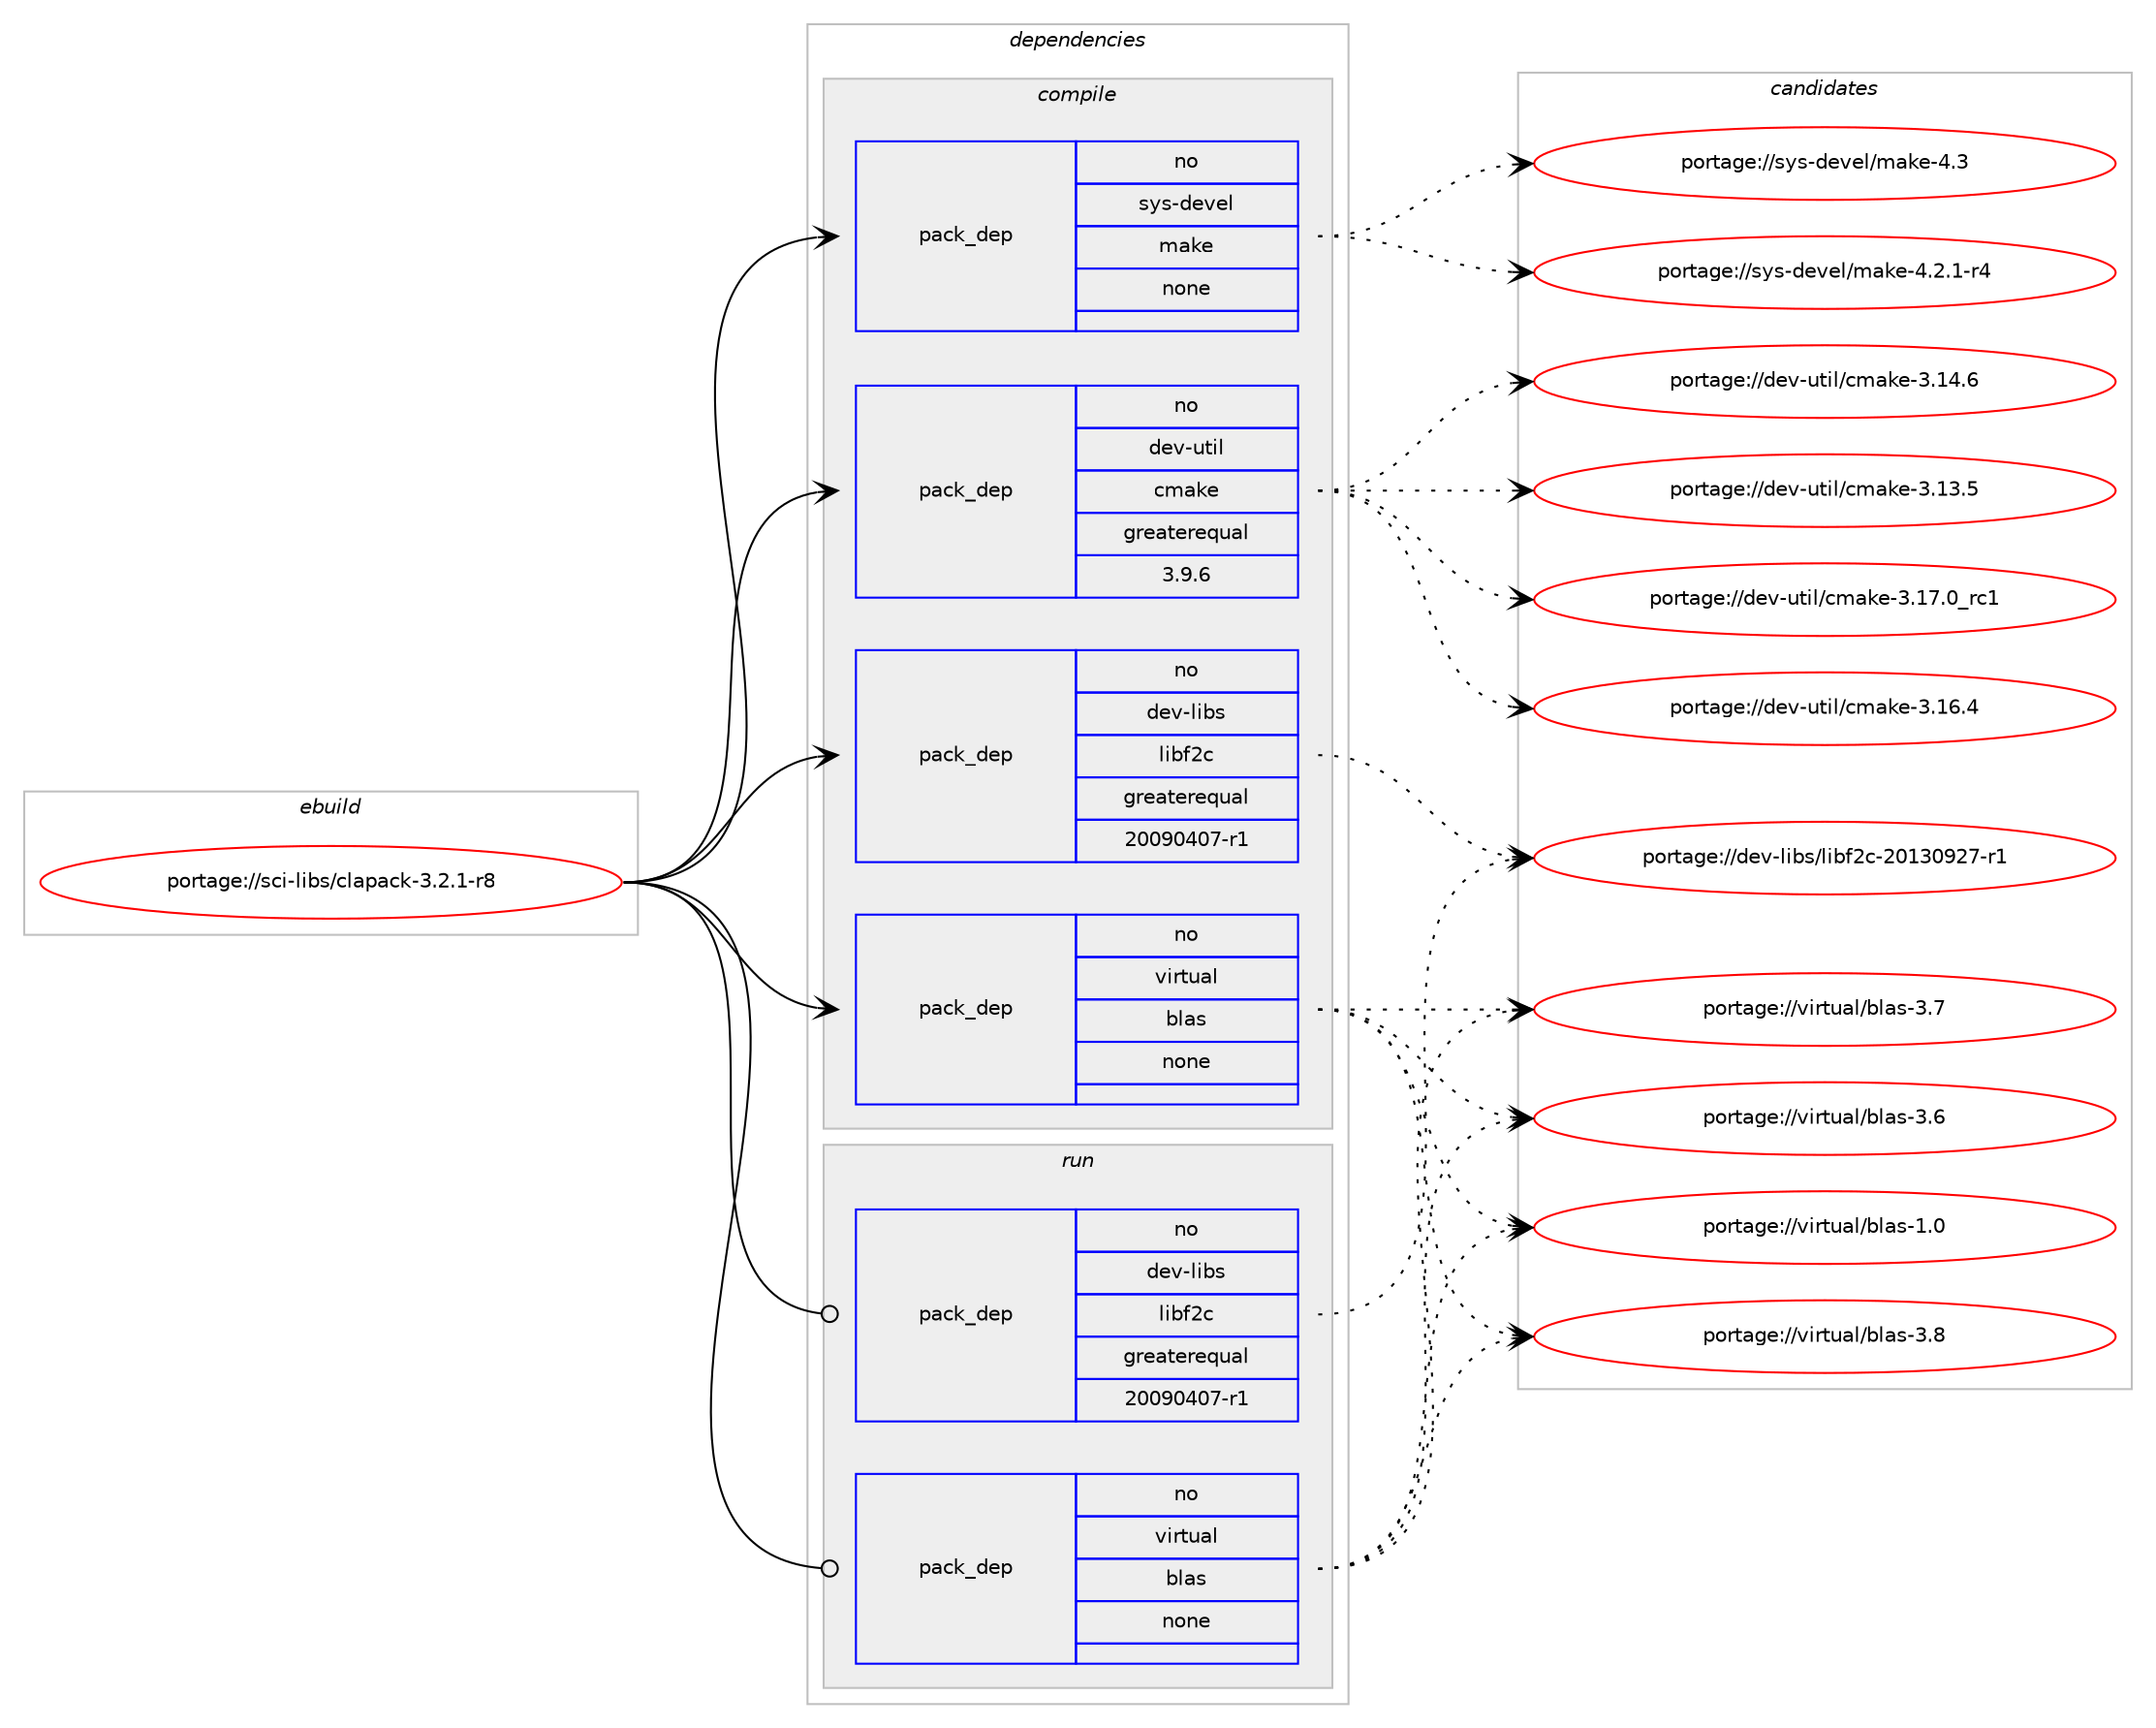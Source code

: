 digraph prolog {

# *************
# Graph options
# *************

newrank=true;
concentrate=true;
compound=true;
graph [rankdir=LR,fontname=Helvetica,fontsize=10,ranksep=1.5];#, ranksep=2.5, nodesep=0.2];
edge  [arrowhead=vee];
node  [fontname=Helvetica,fontsize=10];

# **********
# The ebuild
# **********

subgraph cluster_leftcol {
color=gray;
rank=same;
label=<<i>ebuild</i>>;
id [label="portage://sci-libs/clapack-3.2.1-r8", color=red, width=4, href="../sci-libs/clapack-3.2.1-r8.svg"];
}

# ****************
# The dependencies
# ****************

subgraph cluster_midcol {
color=gray;
label=<<i>dependencies</i>>;
subgraph cluster_compile {
fillcolor="#eeeeee";
style=filled;
label=<<i>compile</i>>;
subgraph pack70755 {
dependency90747 [label=<<TABLE BORDER="0" CELLBORDER="1" CELLSPACING="0" CELLPADDING="4" WIDTH="220"><TR><TD ROWSPAN="6" CELLPADDING="30">pack_dep</TD></TR><TR><TD WIDTH="110">no</TD></TR><TR><TD>dev-libs</TD></TR><TR><TD>libf2c</TD></TR><TR><TD>greaterequal</TD></TR><TR><TD>20090407-r1</TD></TR></TABLE>>, shape=none, color=blue];
}
id:e -> dependency90747:w [weight=20,style="solid",arrowhead="vee"];
subgraph pack70756 {
dependency90748 [label=<<TABLE BORDER="0" CELLBORDER="1" CELLSPACING="0" CELLPADDING="4" WIDTH="220"><TR><TD ROWSPAN="6" CELLPADDING="30">pack_dep</TD></TR><TR><TD WIDTH="110">no</TD></TR><TR><TD>dev-util</TD></TR><TR><TD>cmake</TD></TR><TR><TD>greaterequal</TD></TR><TR><TD>3.9.6</TD></TR></TABLE>>, shape=none, color=blue];
}
id:e -> dependency90748:w [weight=20,style="solid",arrowhead="vee"];
subgraph pack70757 {
dependency90749 [label=<<TABLE BORDER="0" CELLBORDER="1" CELLSPACING="0" CELLPADDING="4" WIDTH="220"><TR><TD ROWSPAN="6" CELLPADDING="30">pack_dep</TD></TR><TR><TD WIDTH="110">no</TD></TR><TR><TD>sys-devel</TD></TR><TR><TD>make</TD></TR><TR><TD>none</TD></TR><TR><TD></TD></TR></TABLE>>, shape=none, color=blue];
}
id:e -> dependency90749:w [weight=20,style="solid",arrowhead="vee"];
subgraph pack70758 {
dependency90750 [label=<<TABLE BORDER="0" CELLBORDER="1" CELLSPACING="0" CELLPADDING="4" WIDTH="220"><TR><TD ROWSPAN="6" CELLPADDING="30">pack_dep</TD></TR><TR><TD WIDTH="110">no</TD></TR><TR><TD>virtual</TD></TR><TR><TD>blas</TD></TR><TR><TD>none</TD></TR><TR><TD></TD></TR></TABLE>>, shape=none, color=blue];
}
id:e -> dependency90750:w [weight=20,style="solid",arrowhead="vee"];
}
subgraph cluster_compileandrun {
fillcolor="#eeeeee";
style=filled;
label=<<i>compile and run</i>>;
}
subgraph cluster_run {
fillcolor="#eeeeee";
style=filled;
label=<<i>run</i>>;
subgraph pack70759 {
dependency90751 [label=<<TABLE BORDER="0" CELLBORDER="1" CELLSPACING="0" CELLPADDING="4" WIDTH="220"><TR><TD ROWSPAN="6" CELLPADDING="30">pack_dep</TD></TR><TR><TD WIDTH="110">no</TD></TR><TR><TD>dev-libs</TD></TR><TR><TD>libf2c</TD></TR><TR><TD>greaterequal</TD></TR><TR><TD>20090407-r1</TD></TR></TABLE>>, shape=none, color=blue];
}
id:e -> dependency90751:w [weight=20,style="solid",arrowhead="odot"];
subgraph pack70760 {
dependency90752 [label=<<TABLE BORDER="0" CELLBORDER="1" CELLSPACING="0" CELLPADDING="4" WIDTH="220"><TR><TD ROWSPAN="6" CELLPADDING="30">pack_dep</TD></TR><TR><TD WIDTH="110">no</TD></TR><TR><TD>virtual</TD></TR><TR><TD>blas</TD></TR><TR><TD>none</TD></TR><TR><TD></TD></TR></TABLE>>, shape=none, color=blue];
}
id:e -> dependency90752:w [weight=20,style="solid",arrowhead="odot"];
}
}

# **************
# The candidates
# **************

subgraph cluster_choices {
rank=same;
color=gray;
label=<<i>candidates</i>>;

subgraph choice70755 {
color=black;
nodesep=1;
choice1001011184510810598115471081059810250994550484951485750554511449 [label="portage://dev-libs/libf2c-20130927-r1", color=red, width=4,href="../dev-libs/libf2c-20130927-r1.svg"];
dependency90747:e -> choice1001011184510810598115471081059810250994550484951485750554511449:w [style=dotted,weight="100"];
}
subgraph choice70756 {
color=black;
nodesep=1;
choice1001011184511711610510847991099710710145514649554648951149949 [label="portage://dev-util/cmake-3.17.0_rc1", color=red, width=4,href="../dev-util/cmake-3.17.0_rc1.svg"];
choice1001011184511711610510847991099710710145514649544652 [label="portage://dev-util/cmake-3.16.4", color=red, width=4,href="../dev-util/cmake-3.16.4.svg"];
choice1001011184511711610510847991099710710145514649524654 [label="portage://dev-util/cmake-3.14.6", color=red, width=4,href="../dev-util/cmake-3.14.6.svg"];
choice1001011184511711610510847991099710710145514649514653 [label="portage://dev-util/cmake-3.13.5", color=red, width=4,href="../dev-util/cmake-3.13.5.svg"];
dependency90748:e -> choice1001011184511711610510847991099710710145514649554648951149949:w [style=dotted,weight="100"];
dependency90748:e -> choice1001011184511711610510847991099710710145514649544652:w [style=dotted,weight="100"];
dependency90748:e -> choice1001011184511711610510847991099710710145514649524654:w [style=dotted,weight="100"];
dependency90748:e -> choice1001011184511711610510847991099710710145514649514653:w [style=dotted,weight="100"];
}
subgraph choice70757 {
color=black;
nodesep=1;
choice11512111545100101118101108471099710710145524651 [label="portage://sys-devel/make-4.3", color=red, width=4,href="../sys-devel/make-4.3.svg"];
choice1151211154510010111810110847109971071014552465046494511452 [label="portage://sys-devel/make-4.2.1-r4", color=red, width=4,href="../sys-devel/make-4.2.1-r4.svg"];
dependency90749:e -> choice11512111545100101118101108471099710710145524651:w [style=dotted,weight="100"];
dependency90749:e -> choice1151211154510010111810110847109971071014552465046494511452:w [style=dotted,weight="100"];
}
subgraph choice70758 {
color=black;
nodesep=1;
choice1181051141161179710847981089711545514656 [label="portage://virtual/blas-3.8", color=red, width=4,href="../virtual/blas-3.8.svg"];
choice1181051141161179710847981089711545514655 [label="portage://virtual/blas-3.7", color=red, width=4,href="../virtual/blas-3.7.svg"];
choice1181051141161179710847981089711545514654 [label="portage://virtual/blas-3.6", color=red, width=4,href="../virtual/blas-3.6.svg"];
choice1181051141161179710847981089711545494648 [label="portage://virtual/blas-1.0", color=red, width=4,href="../virtual/blas-1.0.svg"];
dependency90750:e -> choice1181051141161179710847981089711545514656:w [style=dotted,weight="100"];
dependency90750:e -> choice1181051141161179710847981089711545514655:w [style=dotted,weight="100"];
dependency90750:e -> choice1181051141161179710847981089711545514654:w [style=dotted,weight="100"];
dependency90750:e -> choice1181051141161179710847981089711545494648:w [style=dotted,weight="100"];
}
subgraph choice70759 {
color=black;
nodesep=1;
choice1001011184510810598115471081059810250994550484951485750554511449 [label="portage://dev-libs/libf2c-20130927-r1", color=red, width=4,href="../dev-libs/libf2c-20130927-r1.svg"];
dependency90751:e -> choice1001011184510810598115471081059810250994550484951485750554511449:w [style=dotted,weight="100"];
}
subgraph choice70760 {
color=black;
nodesep=1;
choice1181051141161179710847981089711545514656 [label="portage://virtual/blas-3.8", color=red, width=4,href="../virtual/blas-3.8.svg"];
choice1181051141161179710847981089711545514655 [label="portage://virtual/blas-3.7", color=red, width=4,href="../virtual/blas-3.7.svg"];
choice1181051141161179710847981089711545514654 [label="portage://virtual/blas-3.6", color=red, width=4,href="../virtual/blas-3.6.svg"];
choice1181051141161179710847981089711545494648 [label="portage://virtual/blas-1.0", color=red, width=4,href="../virtual/blas-1.0.svg"];
dependency90752:e -> choice1181051141161179710847981089711545514656:w [style=dotted,weight="100"];
dependency90752:e -> choice1181051141161179710847981089711545514655:w [style=dotted,weight="100"];
dependency90752:e -> choice1181051141161179710847981089711545514654:w [style=dotted,weight="100"];
dependency90752:e -> choice1181051141161179710847981089711545494648:w [style=dotted,weight="100"];
}
}

}
